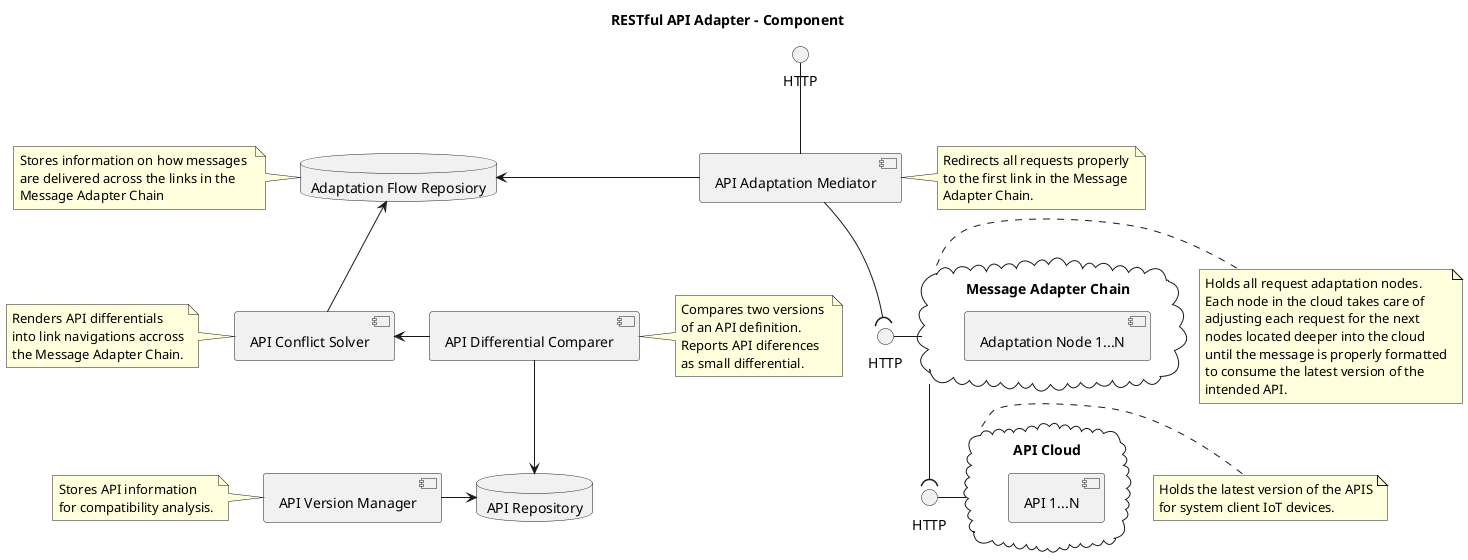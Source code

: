@startuml
'Title'
title RESTful API Adapter - Component

'Use UML2 icons'
skinparam componentStyle uml2


'Components'
component "API Version Manager" as apimngr
component "API Differential Comparer" as compchecker
component "API Conflict Solver" as nodesolver
component "API Adaptation Mediator" as nodecoor


'Interfaces'
interface "HTTP" as http_nodecoor
interface "HTTP" as http_nodecloud
interface "HTTP" as http_apicloud



'Clouds'
cloud "Message Adapter Chain" as nodecloud {
    component "Adaptation Node 1...N" as apinodes
}
cloud "API Cloud" as apicloud {
    component "API 1...N" as apis
}

'Repositories'
database "API Repository" as apirep
database "Adaptation Flow Reposiory" as noderep


'Relations'
http_nodecoor -down- nodecoor
nodecoor -left-> noderep
nodecoor -down-( http_nodecloud
http_nodecloud -right- nodecloud
nodecloud -down-( http_apicloud
http_apicloud -right- apicloud
nodesolver -up-> noderep
nodesolver <-right- compchecker
compchecker -down-> apirep
apimngr -right-> apirep

'Notes'
note right of nodecoor
    Redirects all requests properly
    to the first link in the Message 
    Adapter Chain.
end note

note left of noderep
    Stores information on how messages 
    are delivered across the links in the 
    Message Adapter Chain
end note

note right of compchecker
    Compares two versions 
    of an API definition.
    Reports API diferences 
    as small differential.
end note

note left of nodesolver
    Renders API differentials
    into link navigations accross
    the Message Adapter Chain.
end note

note left of apimngr
    Stores API information
    for compatibility analysis.
end note

note right of nodecloud
    Holds all request adaptation nodes.
    Each node in the cloud takes care of
    adjusting each request for the next
    nodes located deeper into the cloud
    until the message is properly formatted
    to consume the latest version of the
    intended API.
end note

note right of apicloud
    Holds the latest version of the APIS
    for system client IoT devices.
end note
@enduml
